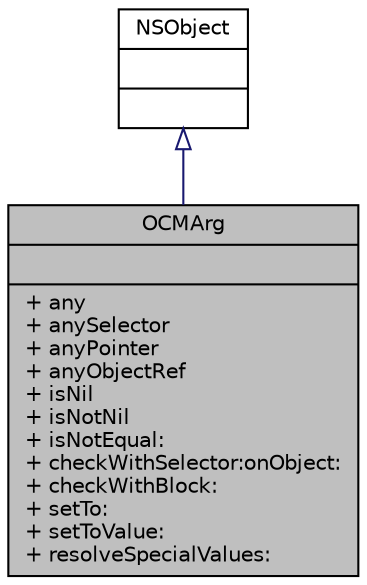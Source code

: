 digraph "OCMArg"
{
  bgcolor="transparent";
  edge [fontname="Helvetica",fontsize="10",labelfontname="Helvetica",labelfontsize="10"];
  node [fontname="Helvetica",fontsize="10",shape=record];
  Node1 [label="{OCMArg\n||+ any\l+ anySelector\l+ anyPointer\l+ anyObjectRef\l+ isNil\l+ isNotNil\l+ isNotEqual:\l+ checkWithSelector:onObject:\l+ checkWithBlock:\l+ setTo:\l+ setToValue:\l+ resolveSpecialValues:\l}",height=0.2,width=0.4,color="black", fillcolor="grey75", style="filled" fontcolor="black"];
  Node2 -> Node1 [dir="back",color="midnightblue",fontsize="10",style="solid",arrowtail="onormal",fontname="Helvetica"];
  Node2 [label="{NSObject\n||}",height=0.2,width=0.4,color="black",URL="$d7/dc4/class_n_s_object.html"];
}
